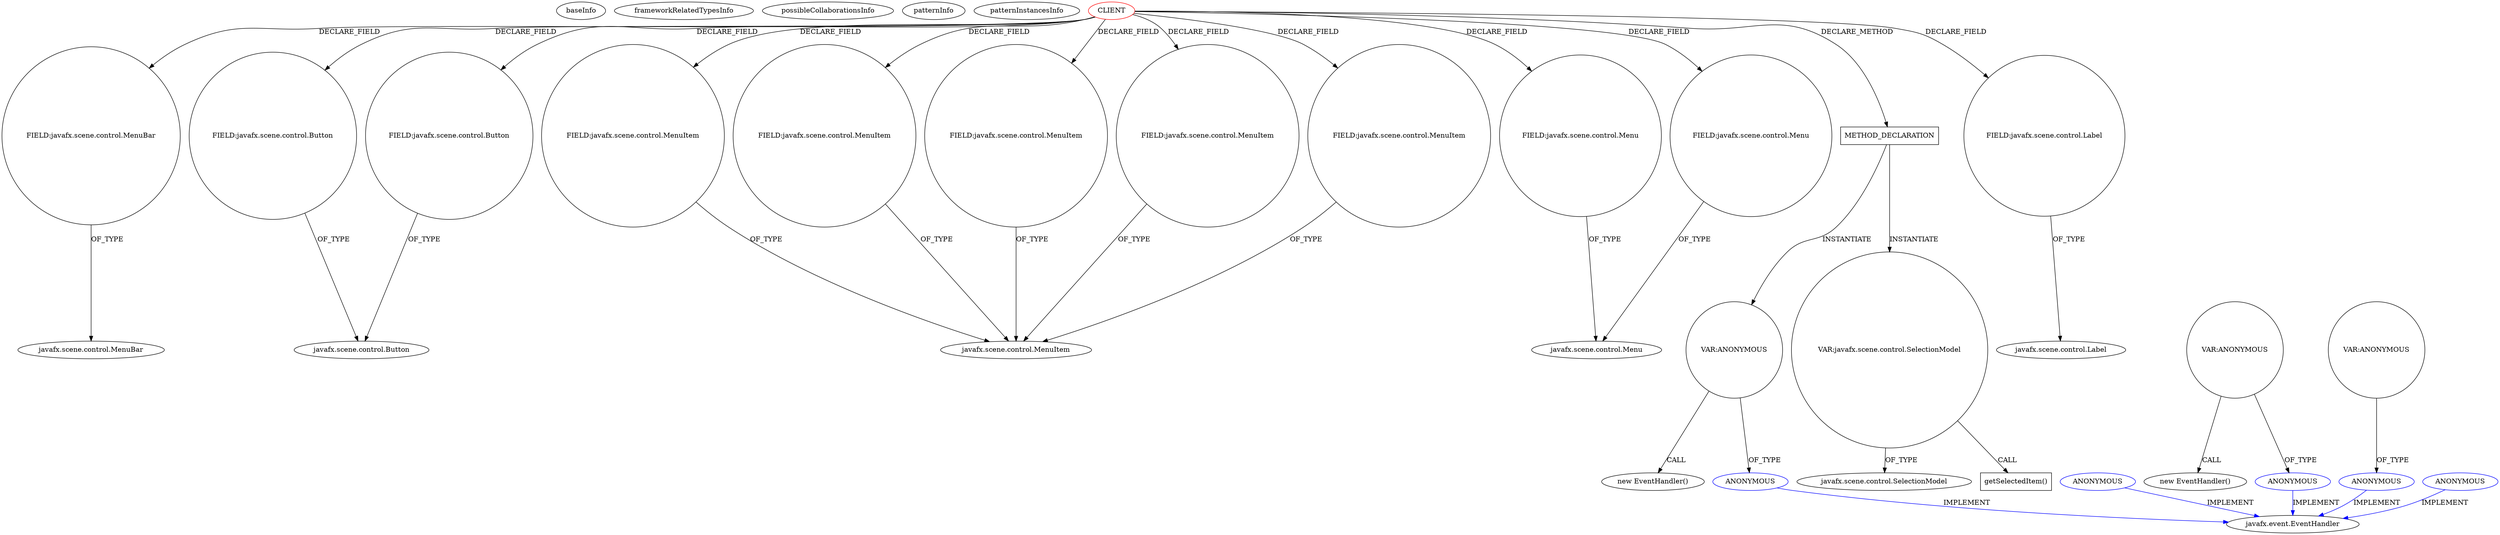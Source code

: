 digraph {
baseInfo[graphId=2468,category="pattern",isAnonymous=false,possibleRelation=false]
frameworkRelatedTypesInfo[]
possibleCollaborationsInfo[]
patternInfo[frequency=2.0,patternRootClient=0]
patternInstancesInfo[0="zvakanaka-bitbit~/zvakanaka-bitbit/bitbit-master/src/bitbit/BitBit.java~BitBit~4923",1="bjornbil-reservatie~/bjornbil-reservatie/reservatie-master/ReservatieKommaFinal/src/be/khleuven/bjornbillen/controller/MainController.java~MainController~2178"]
12[label="FIELD:javafx.scene.control.MenuBar",vertexType="FIELD_DECLARATION",isFrameworkType=false,shape=circle]
0[label="CLIENT",vertexType="ROOT_CLIENT_CLASS_DECLARATION",isFrameworkType=false,color=red]
4[label="FIELD:javafx.scene.control.MenuItem",vertexType="FIELD_DECLARATION",isFrameworkType=false,shape=circle]
40[label="FIELD:javafx.scene.control.Button",vertexType="FIELD_DECLARATION",isFrameworkType=false,shape=circle]
26[label="FIELD:javafx.scene.control.MenuItem",vertexType="FIELD_DECLARATION",isFrameworkType=false,shape=circle]
28[label="FIELD:javafx.scene.control.MenuItem",vertexType="FIELD_DECLARATION",isFrameworkType=false,shape=circle]
18[label="FIELD:javafx.scene.control.MenuItem",vertexType="FIELD_DECLARATION",isFrameworkType=false,shape=circle]
8[label="FIELD:javafx.scene.control.Button",vertexType="FIELD_DECLARATION",isFrameworkType=false,shape=circle]
24[label="FIELD:javafx.scene.control.MenuItem",vertexType="FIELD_DECLARATION",isFrameworkType=false,shape=circle]
46[label="FIELD:javafx.scene.control.Menu",vertexType="FIELD_DECLARATION",isFrameworkType=false,shape=circle]
10[label="FIELD:javafx.scene.control.Menu",vertexType="FIELD_DECLARATION",isFrameworkType=false,shape=circle]
13[label="javafx.scene.control.MenuBar",vertexType="FRAMEWORK_CLASS_TYPE",isFrameworkType=false]
5[label="javafx.scene.control.MenuItem",vertexType="FRAMEWORK_CLASS_TYPE",isFrameworkType=false]
11[label="javafx.scene.control.Menu",vertexType="FRAMEWORK_CLASS_TYPE",isFrameworkType=false]
231[label="METHOD_DECLARATION",vertexType="CLIENT_METHOD_DECLARATION",isFrameworkType=false,shape=box]
283[label="VAR:javafx.scene.control.SelectionModel",vertexType="VARIABLE_EXPRESION",isFrameworkType=false,shape=circle]
284[label="getSelectedItem()",vertexType="INSIDE_CALL",isFrameworkType=false,shape=box]
285[label="javafx.scene.control.SelectionModel",vertexType="FRAMEWORK_CLASS_TYPE",isFrameworkType=false]
2[label="FIELD:javafx.scene.control.Label",vertexType="FIELD_DECLARATION",isFrameworkType=false,shape=circle]
3[label="javafx.scene.control.Label",vertexType="FRAMEWORK_CLASS_TYPE",isFrameworkType=false]
9[label="javafx.scene.control.Button",vertexType="FRAMEWORK_CLASS_TYPE",isFrameworkType=false]
280[label="VAR:ANONYMOUS",vertexType="VARIABLE_EXPRESION",isFrameworkType=false,shape=circle]
281[label="ANONYMOUS",vertexType="REFERENCE_ANONYMOUS_DECLARATION",isFrameworkType=false,color=blue]
279[label="new EventHandler()",vertexType="CONSTRUCTOR_CALL",isFrameworkType=false]
63[label="javafx.event.EventHandler",vertexType="FRAMEWORK_INTERFACE_TYPE",isFrameworkType=false]
62[label="ANONYMOUS",vertexType="REFERENCE_ANONYMOUS_DECLARATION",isFrameworkType=false,color=blue]
210[label="ANONYMOUS",vertexType="REFERENCE_ANONYMOUS_DECLARATION",isFrameworkType=false,color=blue]
197[label="ANONYMOUS",vertexType="REFERENCE_ANONYMOUS_DECLARATION",isFrameworkType=false,color=blue]
297[label="ANONYMOUS",vertexType="REFERENCE_ANONYMOUS_DECLARATION",isFrameworkType=false,color=blue]
209[label="VAR:ANONYMOUS",vertexType="VARIABLE_EXPRESION",isFrameworkType=false,shape=circle]
208[label="new EventHandler()",vertexType="CONSTRUCTOR_CALL",isFrameworkType=false]
196[label="VAR:ANONYMOUS",vertexType="VARIABLE_EXPRESION",isFrameworkType=false,shape=circle]
12->13[label="OF_TYPE"]
0->2[label="DECLARE_FIELD"]
280->279[label="CALL"]
40->9[label="OF_TYPE"]
297->63[label="IMPLEMENT",color=blue]
0->4[label="DECLARE_FIELD"]
28->5[label="OF_TYPE"]
24->5[label="OF_TYPE"]
0->46[label="DECLARE_FIELD"]
26->5[label="OF_TYPE"]
281->63[label="IMPLEMENT",color=blue]
0->12[label="DECLARE_FIELD"]
196->197[label="OF_TYPE"]
0->28[label="DECLARE_FIELD"]
10->11[label="OF_TYPE"]
4->5[label="OF_TYPE"]
280->281[label="OF_TYPE"]
0->8[label="DECLARE_FIELD"]
8->9[label="OF_TYPE"]
231->283[label="INSTANTIATE"]
231->280[label="INSTANTIATE"]
2->3[label="OF_TYPE"]
0->40[label="DECLARE_FIELD"]
283->285[label="OF_TYPE"]
209->210[label="OF_TYPE"]
46->11[label="OF_TYPE"]
18->5[label="OF_TYPE"]
0->18[label="DECLARE_FIELD"]
283->284[label="CALL"]
209->208[label="CALL"]
0->26[label="DECLARE_FIELD"]
0->24[label="DECLARE_FIELD"]
0->10[label="DECLARE_FIELD"]
62->63[label="IMPLEMENT",color=blue]
210->63[label="IMPLEMENT",color=blue]
0->231[label="DECLARE_METHOD"]
197->63[label="IMPLEMENT",color=blue]
}
